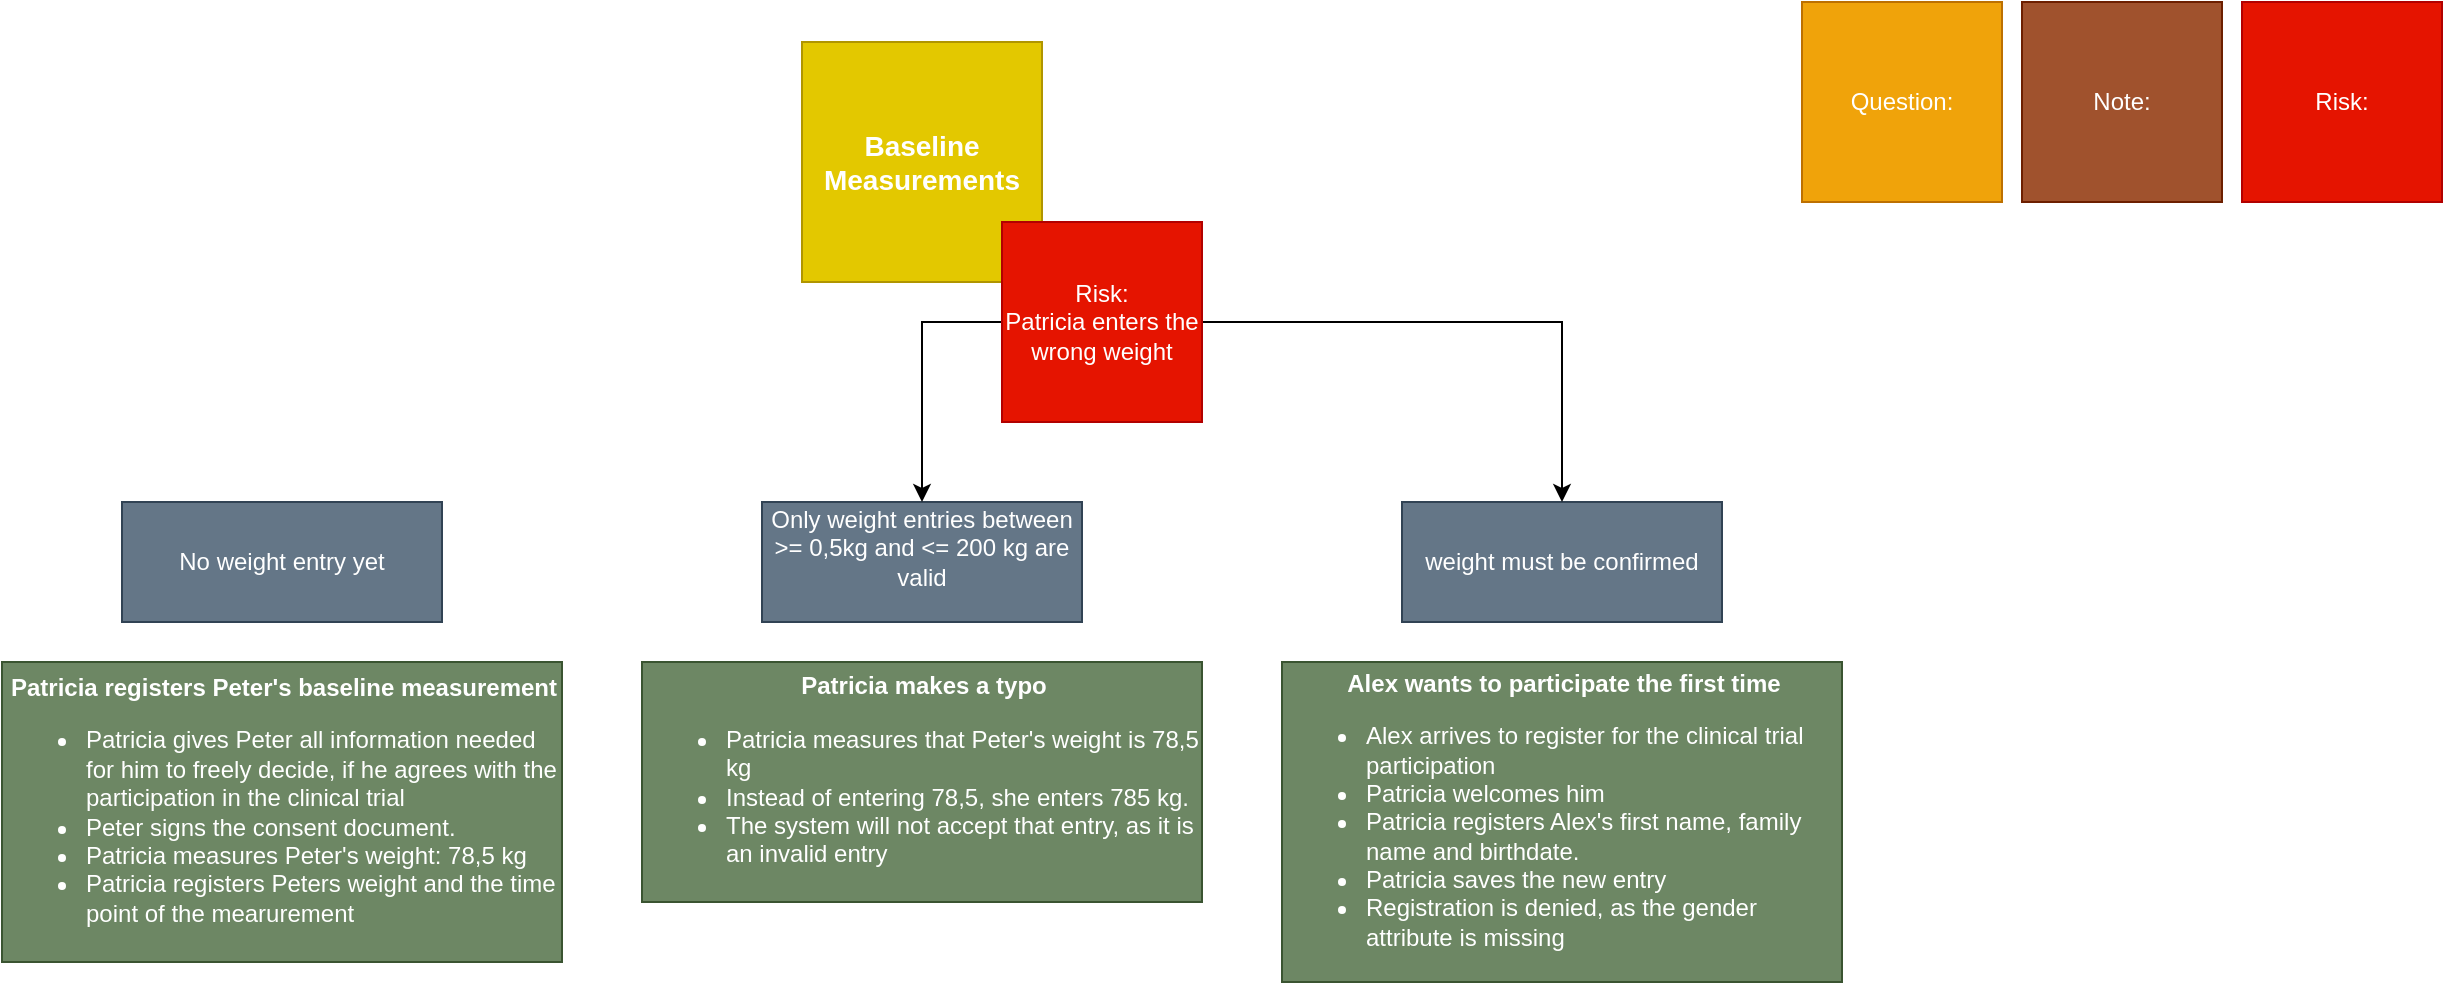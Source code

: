 <mxfile version="13.0.3" type="device"><diagram id="TZNGLyiKBYrCFd3WpfFy" name="Page-1"><mxGraphModel dx="1866" dy="763" grid="1" gridSize="10" guides="1" tooltips="1" connect="1" arrows="1" fold="1" page="1" pageScale="1" pageWidth="827" pageHeight="1169" math="0" shadow="0"><root><mxCell id="0"/><mxCell id="1" parent="0"/><mxCell id="kvqeDExt2K666dqQOh2v-1" value="&lt;span style=&quot;font-size: 14px&quot;&gt;&lt;b&gt;Baseline Measurements&lt;/b&gt;&lt;/span&gt;" style="whiteSpace=wrap;html=1;aspect=fixed;fillColor=#e3c800;strokeColor=#B09500;fontColor=#ffffff;" parent="1" vertex="1"><mxGeometry x="760" y="30" width="120" height="120" as="geometry"/></mxCell><mxCell id="kvqeDExt2K666dqQOh2v-2" value="&lt;div style=&quot;text-align: center&quot;&gt;&lt;span&gt;&lt;b&gt;Patricia registers Peter's baseline measurement&lt;/b&gt;&lt;/span&gt;&lt;/div&gt;&lt;ul&gt;&lt;li&gt;Patricia gives Peter all information needed for him to freely decide, if he agrees with the participation in the clinical trial&lt;/li&gt;&lt;li&gt;Peter signs the consent document.&lt;/li&gt;&lt;li&gt;Patricia measures Peter's weight: 78,5 kg&lt;/li&gt;&lt;li&gt;Patricia registers Peters weight and the time point of the mearurement&lt;br&gt;&lt;/li&gt;&lt;/ul&gt;" style="rounded=0;whiteSpace=wrap;html=1;align=left;fillColor=#6d8764;strokeColor=#3A5431;fontColor=#ffffff;" parent="1" vertex="1"><mxGeometry x="360" y="340" width="280" height="150" as="geometry"/></mxCell><mxCell id="kvqeDExt2K666dqQOh2v-4" value="No weight entry yet" style="rounded=0;whiteSpace=wrap;html=1;fillColor=#647687;strokeColor=#314354;fontColor=#ffffff;" parent="1" vertex="1"><mxGeometry x="420" y="260" width="160" height="60" as="geometry"/></mxCell><mxCell id="kvqeDExt2K666dqQOh2v-6" value="&lt;div style=&quot;text-align: center&quot;&gt;&lt;span&gt;&lt;b&gt;Patricia makes a typo&lt;/b&gt;&lt;/span&gt;&lt;/div&gt;&lt;ul&gt;&lt;li&gt;Patricia measures that Peter's weight is 78,5 kg&lt;/li&gt;&lt;li&gt;Instead of entering 78,5, she enters 785 kg.&lt;/li&gt;&lt;li&gt;The system will not accept that entry, as it is an invalid entry&lt;/li&gt;&lt;/ul&gt;" style="rounded=0;whiteSpace=wrap;html=1;align=left;fillColor=#6d8764;strokeColor=#3A5431;fontColor=#ffffff;" parent="1" vertex="1"><mxGeometry x="680" y="340" width="280" height="120" as="geometry"/></mxCell><mxCell id="kvqeDExt2K666dqQOh2v-7" value="Only weight entries between &amp;gt;= 0,5kg and &amp;lt;= 200 kg are valid&lt;br&gt;&amp;nbsp;" style="rounded=0;whiteSpace=wrap;html=1;fillColor=#647687;strokeColor=#314354;fontColor=#ffffff;" parent="1" vertex="1"><mxGeometry x="740" y="260" width="160" height="60" as="geometry"/></mxCell><mxCell id="kvqeDExt2K666dqQOh2v-8" value="weight must be confirmed" style="rounded=0;whiteSpace=wrap;html=1;fillColor=#647687;strokeColor=#314354;fontColor=#ffffff;" parent="1" vertex="1"><mxGeometry x="1060" y="260" width="160" height="60" as="geometry"/></mxCell><mxCell id="kvqeDExt2K666dqQOh2v-9" value="&lt;div style=&quot;text-align: center&quot;&gt;&lt;span&gt;&lt;b&gt;Alex wants to participate the first time&lt;/b&gt;&lt;/span&gt;&lt;/div&gt;&lt;ul&gt;&lt;li&gt;Alex arrives to register for the clinical trial participation&lt;/li&gt;&lt;li&gt;Patricia welcomes him&lt;/li&gt;&lt;li&gt;Patricia registers Alex's first name, family name and birthdate.&lt;/li&gt;&lt;li&gt;Patricia saves the new entry&lt;/li&gt;&lt;li&gt;Registration is denied, as the gender attribute is missing&lt;/li&gt;&lt;/ul&gt;" style="rounded=0;whiteSpace=wrap;html=1;align=left;fillColor=#6d8764;strokeColor=#3A5431;fontColor=#ffffff;" parent="1" vertex="1"><mxGeometry x="1000" y="340" width="280" height="160" as="geometry"/></mxCell><mxCell id="rhDXQHSUQcZURmbBb0o7-9" value="Risk:" style="whiteSpace=wrap;html=1;aspect=fixed;fillColor=#e51400;strokeColor=#B20000;fontColor=#ffffff;" parent="1" vertex="1"><mxGeometry x="1480" y="10" width="100" height="100" as="geometry"/></mxCell><mxCell id="rhDXQHSUQcZURmbBb0o7-10" value="Note:&lt;br&gt;" style="whiteSpace=wrap;html=1;aspect=fixed;fillColor=#a0522d;strokeColor=#6D1F00;fontColor=#ffffff;" parent="1" vertex="1"><mxGeometry x="1370" y="10" width="100" height="100" as="geometry"/></mxCell><mxCell id="rhDXQHSUQcZURmbBb0o7-12" value="Question:" style="whiteSpace=wrap;html=1;aspect=fixed;fillColor=#f0a30a;strokeColor=#BD7000;fontColor=#ffffff;" parent="1" vertex="1"><mxGeometry x="1260" y="10" width="100" height="100" as="geometry"/></mxCell><mxCell id="rhDXQHSUQcZURmbBb0o7-18" style="edgeStyle=orthogonalEdgeStyle;rounded=0;orthogonalLoop=1;jettySize=auto;html=1;exitX=0;exitY=0.5;exitDx=0;exitDy=0;" parent="1" source="rhDXQHSUQcZURmbBb0o7-19" target="kvqeDExt2K666dqQOh2v-7" edge="1"><mxGeometry relative="1" as="geometry"><mxPoint x="810" y="170" as="sourcePoint"/></mxGeometry></mxCell><mxCell id="sE_AOiGYRDkWZtbW5O-m-2" style="edgeStyle=orthogonalEdgeStyle;rounded=0;orthogonalLoop=1;jettySize=auto;html=1;" edge="1" parent="1" source="rhDXQHSUQcZURmbBb0o7-19" target="kvqeDExt2K666dqQOh2v-8"><mxGeometry relative="1" as="geometry"/></mxCell><mxCell id="rhDXQHSUQcZURmbBb0o7-19" value="Risk:&lt;br&gt;Patricia enters the wrong weight" style="whiteSpace=wrap;html=1;aspect=fixed;fillColor=#e51400;strokeColor=#B20000;fontColor=#ffffff;" parent="1" vertex="1"><mxGeometry x="860" y="120" width="100" height="100" as="geometry"/></mxCell></root></mxGraphModel></diagram></mxfile>